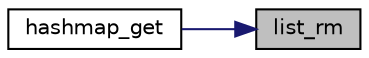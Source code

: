 digraph "list_rm"
{
 // LATEX_PDF_SIZE
  edge [fontname="Helvetica",fontsize="10",labelfontname="Helvetica",labelfontsize="10"];
  node [fontname="Helvetica",fontsize="10",shape=record];
  rankdir="RL";
  Node1 [label="list_rm",height=0.2,width=0.4,color="black", fillcolor="grey75", style="filled", fontcolor="black",tooltip="Removes the given element from the Linked List."];
  Node1 -> Node2 [dir="back",color="midnightblue",fontsize="10",style="solid",fontname="Helvetica"];
  Node2 [label="hashmap_get",height=0.2,width=0.4,color="black", fillcolor="white", style="filled",URL="$hm_8h.html#a051e652a5ba8cd04fefbb15c75b0cbcb",tooltip="Removes and returns the value corresponding to the key in hashmap."];
}

